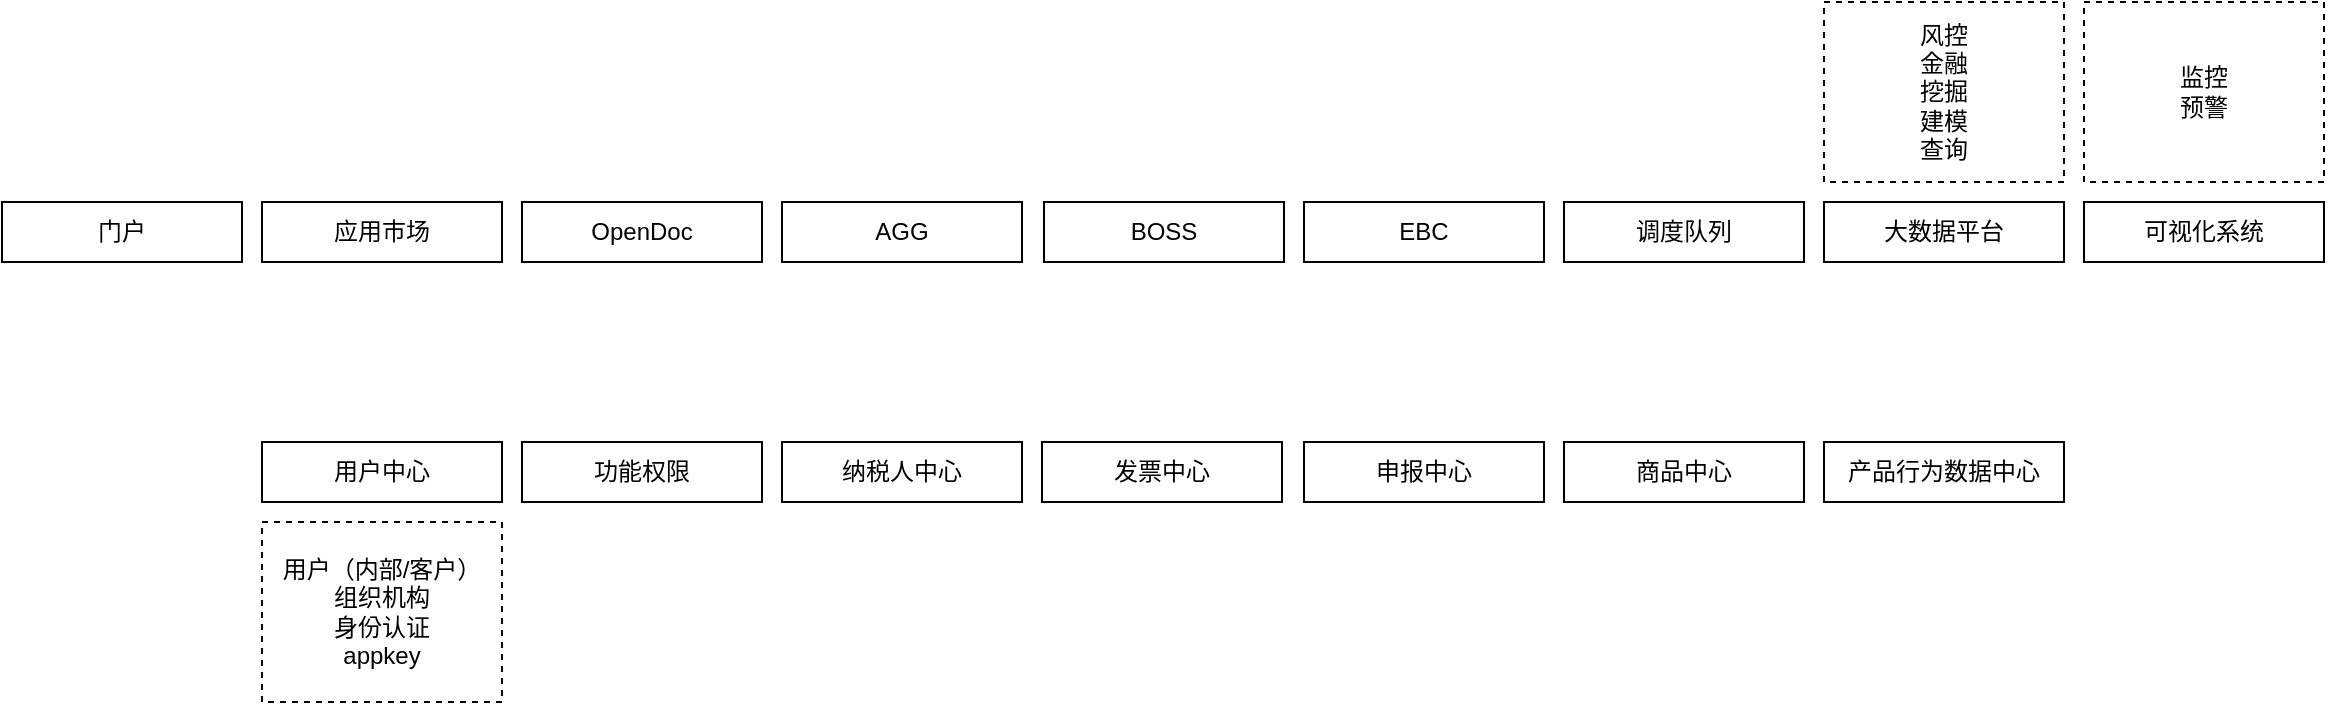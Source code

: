 <mxfile version="16.5.3" type="github">
  <diagram id="OSP3-zvOweL5_SzKogOt" name="第 1 页">
    <mxGraphModel dx="1038" dy="579" grid="1" gridSize="10" guides="1" tooltips="1" connect="1" arrows="1" fold="1" page="1" pageScale="1" pageWidth="827" pageHeight="1169" math="0" shadow="0">
      <root>
        <mxCell id="0" />
        <mxCell id="1" parent="0" />
        <mxCell id="V9ja9C6b1R4F-isLnQs--1" value="门户" style="rounded=0;whiteSpace=wrap;html=1;" vertex="1" parent="1">
          <mxGeometry x="40" y="130" width="120" height="30" as="geometry" />
        </mxCell>
        <mxCell id="V9ja9C6b1R4F-isLnQs--2" value="应用市场" style="rounded=0;whiteSpace=wrap;html=1;" vertex="1" parent="1">
          <mxGeometry x="170" y="130" width="120" height="30" as="geometry" />
        </mxCell>
        <mxCell id="V9ja9C6b1R4F-isLnQs--3" value="OpenDoc" style="rounded=0;whiteSpace=wrap;html=1;" vertex="1" parent="1">
          <mxGeometry x="300" y="130" width="120" height="30" as="geometry" />
        </mxCell>
        <mxCell id="V9ja9C6b1R4F-isLnQs--4" value="AGG" style="rounded=0;whiteSpace=wrap;html=1;" vertex="1" parent="1">
          <mxGeometry x="430" y="130" width="120" height="30" as="geometry" />
        </mxCell>
        <mxCell id="V9ja9C6b1R4F-isLnQs--5" value="可视化系统" style="rounded=0;whiteSpace=wrap;html=1;" vertex="1" parent="1">
          <mxGeometry x="1081" y="130" width="120" height="30" as="geometry" />
        </mxCell>
        <mxCell id="V9ja9C6b1R4F-isLnQs--6" value="BOSS" style="rounded=0;whiteSpace=wrap;html=1;" vertex="1" parent="1">
          <mxGeometry x="561" y="130" width="120" height="30" as="geometry" />
        </mxCell>
        <mxCell id="V9ja9C6b1R4F-isLnQs--7" value="调度队列" style="rounded=0;whiteSpace=wrap;html=1;" vertex="1" parent="1">
          <mxGeometry x="821" y="130" width="120" height="30" as="geometry" />
        </mxCell>
        <mxCell id="V9ja9C6b1R4F-isLnQs--8" value="大数据平台" style="rounded=0;whiteSpace=wrap;html=1;" vertex="1" parent="1">
          <mxGeometry x="951" y="130" width="120" height="30" as="geometry" />
        </mxCell>
        <mxCell id="V9ja9C6b1R4F-isLnQs--9" value="EBC" style="rounded=0;whiteSpace=wrap;html=1;" vertex="1" parent="1">
          <mxGeometry x="691" y="130" width="120" height="30" as="geometry" />
        </mxCell>
        <mxCell id="V9ja9C6b1R4F-isLnQs--13" value="风控&lt;br&gt;金融&lt;br&gt;挖掘&lt;br&gt;建模&lt;br&gt;查询" style="rounded=0;whiteSpace=wrap;html=1;dashed=1;" vertex="1" parent="1">
          <mxGeometry x="951" y="30" width="120" height="90" as="geometry" />
        </mxCell>
        <mxCell id="V9ja9C6b1R4F-isLnQs--14" value="监控&lt;br&gt;预警" style="rounded=0;whiteSpace=wrap;html=1;dashed=1;" vertex="1" parent="1">
          <mxGeometry x="1081" y="30" width="120" height="90" as="geometry" />
        </mxCell>
        <mxCell id="V9ja9C6b1R4F-isLnQs--15" value="用户中心" style="rounded=0;whiteSpace=wrap;html=1;" vertex="1" parent="1">
          <mxGeometry x="170" y="250" width="120" height="30" as="geometry" />
        </mxCell>
        <mxCell id="V9ja9C6b1R4F-isLnQs--16" value="功能权限" style="rounded=0;whiteSpace=wrap;html=1;" vertex="1" parent="1">
          <mxGeometry x="300" y="250" width="120" height="30" as="geometry" />
        </mxCell>
        <mxCell id="V9ja9C6b1R4F-isLnQs--17" value="纳税人中心" style="rounded=0;whiteSpace=wrap;html=1;" vertex="1" parent="1">
          <mxGeometry x="430" y="250" width="120" height="30" as="geometry" />
        </mxCell>
        <mxCell id="V9ja9C6b1R4F-isLnQs--18" value="发票中心" style="rounded=0;whiteSpace=wrap;html=1;" vertex="1" parent="1">
          <mxGeometry x="560" y="250" width="120" height="30" as="geometry" />
        </mxCell>
        <mxCell id="V9ja9C6b1R4F-isLnQs--19" value="申报中心" style="rounded=0;whiteSpace=wrap;html=1;" vertex="1" parent="1">
          <mxGeometry x="691" y="250" width="120" height="30" as="geometry" />
        </mxCell>
        <mxCell id="V9ja9C6b1R4F-isLnQs--20" value="商品中心" style="rounded=0;whiteSpace=wrap;html=1;" vertex="1" parent="1">
          <mxGeometry x="821" y="250" width="120" height="30" as="geometry" />
        </mxCell>
        <mxCell id="V9ja9C6b1R4F-isLnQs--21" value="产品行为数据中心" style="rounded=0;whiteSpace=wrap;html=1;" vertex="1" parent="1">
          <mxGeometry x="951" y="250" width="120" height="30" as="geometry" />
        </mxCell>
        <mxCell id="V9ja9C6b1R4F-isLnQs--22" value="用户（内部/客户）&lt;br&gt;组织机构&lt;br&gt;身份认证&lt;br&gt;appkey" style="rounded=0;whiteSpace=wrap;html=1;dashed=1;" vertex="1" parent="1">
          <mxGeometry x="170" y="290" width="120" height="90" as="geometry" />
        </mxCell>
      </root>
    </mxGraphModel>
  </diagram>
</mxfile>
